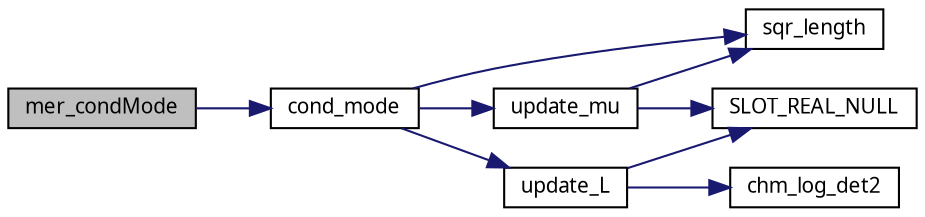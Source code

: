 digraph G
{
  edge [fontname="FreeSans.ttf",fontsize=10,labelfontname="FreeSans.ttf",labelfontsize=10];
  node [fontname="FreeSans.ttf",fontsize=10,shape=record];
  rankdir=LR;
  Node1 [label="mer_condMode",height=0.2,width=0.4,color="black", fillcolor="grey75", style="filled" fontcolor="black"];
  Node1 -> Node2 [color="midnightblue",fontsize=10,style="solid",fontname="FreeSans.ttf"];
  Node2 [label="cond_mode",height=0.2,width=0.4,color="black", fillcolor="white", style="filled",URL="$lmer_8c.html#cd80168a07eca975c8af1329b94de0c5",tooltip="Iterate to determine the conditional modes of the random effects."];
  Node2 -> Node3 [color="midnightblue",fontsize=10,style="solid",fontname="FreeSans.ttf"];
  Node3 [label="sqr_length",height=0.2,width=0.4,color="black", fillcolor="white", style="filled",URL="$lmer_8c.html#cb5f65f582a10a1d89c539b2df485346",tooltip="Return the sum of squares of the first n elements of x."];
  Node2 -> Node4 [color="midnightblue",fontsize=10,style="solid",fontname="FreeSans.ttf"];
  Node4 [label="update_L",height=0.2,width=0.4,color="black", fillcolor="white", style="filled",URL="$lmer_8c.html#2f257f628f06920b351486d48ab50026",tooltip="Update the A, L, sqrtWt and resid slots."];
  Node4 -> Node5 [color="midnightblue",fontsize=10,style="solid",fontname="FreeSans.ttf"];
  Node5 [label="chm_log_det2",height=0.2,width=0.4,color="black", fillcolor="white", style="filled",URL="$lmer_8c.html#76fcf475a3079f5068e463e2d9d32a51",tooltip="Evaluate the logarithm of the square of the determinant of L (i.e."];
  Node4 -> Node6 [color="midnightblue",fontsize=10,style="solid",fontname="FreeSans.ttf"];
  Node6 [label="SLOT_REAL_NULL",height=0.2,width=0.4,color="black", fillcolor="white", style="filled",URL="$lmer_8c.html#ff904c8d92fd93c839da5615d9d18240",tooltip="Extract the slot named nm from the object obj and return a null pointer if the slot..."];
  Node2 -> Node7 [color="midnightblue",fontsize=10,style="solid",fontname="FreeSans.ttf"];
  Node7 [label="update_mu",height=0.2,width=0.4,color="black", fillcolor="white", style="filled",URL="$lmer_8c.html#da558f58458c36a96585a9c6e695a0b6",tooltip="Update the eta, v, mu, resid and var slots according to the current values of the..."];
  Node7 -> Node6 [color="midnightblue",fontsize=10,style="solid",fontname="FreeSans.ttf"];
  Node7 -> Node3 [color="midnightblue",fontsize=10,style="solid",fontname="FreeSans.ttf"];
}
